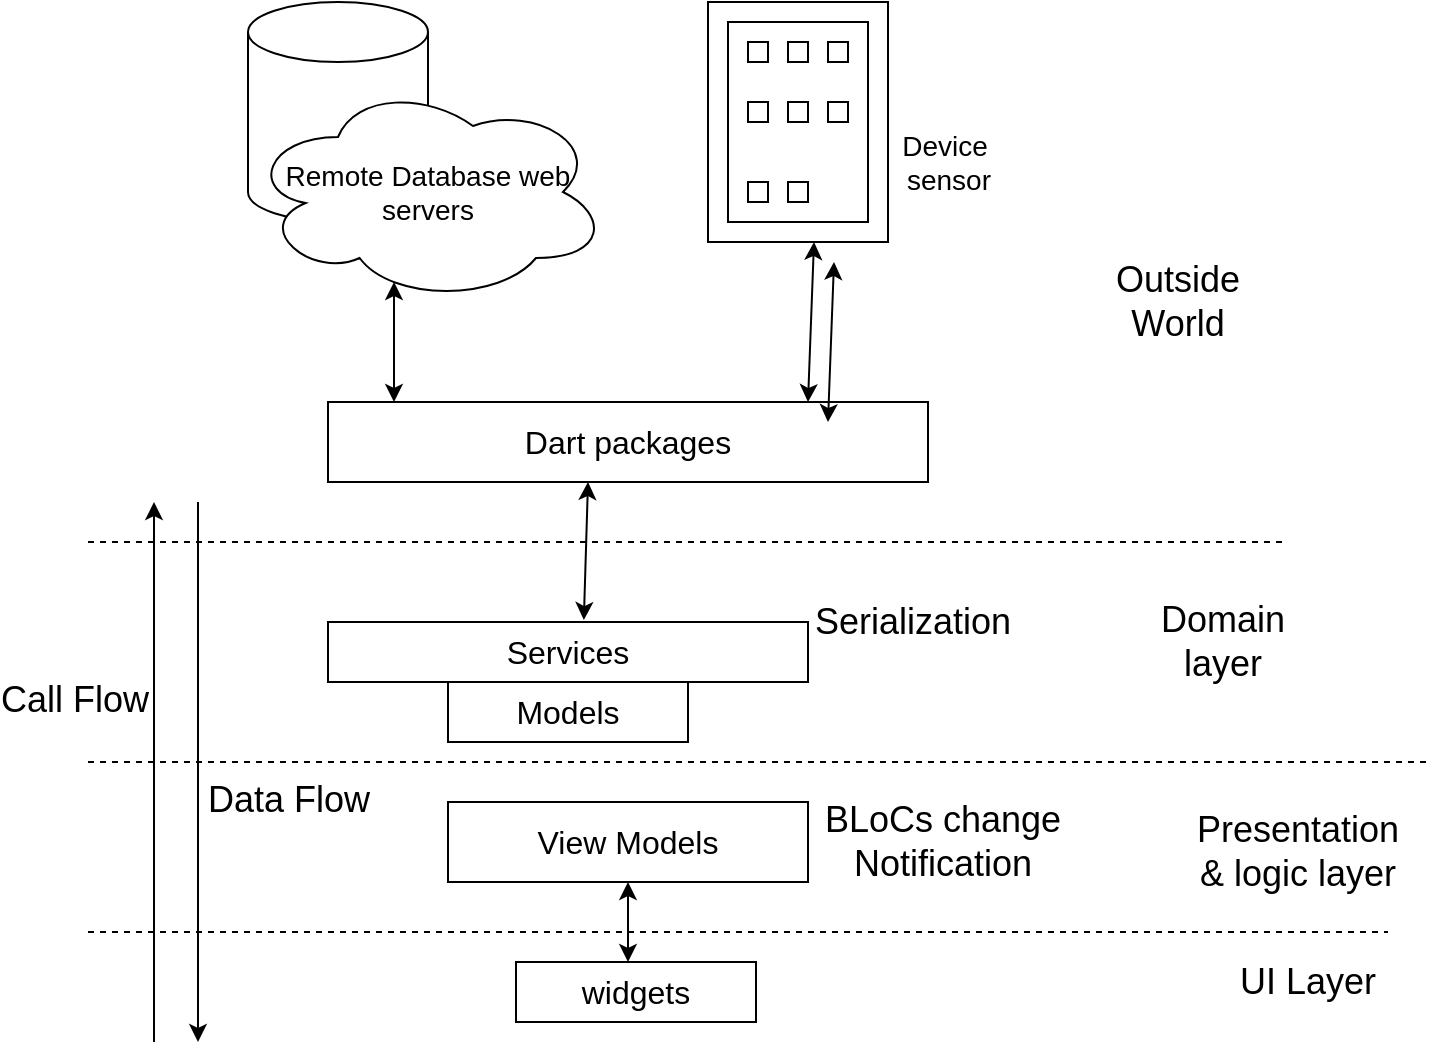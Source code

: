 <mxfile version="13.9.9" type="device"><diagram id="EWKWXcnqWGPa0rFM1Aor" name="Page-1"><mxGraphModel dx="1702" dy="494" grid="1" gridSize="10" guides="1" tooltips="1" connect="1" arrows="1" fold="1" page="1" pageScale="1" pageWidth="850" pageHeight="1100" math="0" shadow="0"><root><mxCell id="0"/><mxCell id="1" parent="0"/><mxCell id="Hp6055zlUjSRRYnvCdKF-1" value="" style="shape=cylinder3;whiteSpace=wrap;html=1;boundedLbl=1;backgroundOutline=1;size=15;" vertex="1" parent="1"><mxGeometry x="120" y="40" width="90" height="110" as="geometry"/></mxCell><mxCell id="Hp6055zlUjSRRYnvCdKF-2" value="&lt;font style=&quot;font-size: 14px&quot;&gt;Remote Database web servers&lt;/font&gt;" style="ellipse;shape=cloud;whiteSpace=wrap;html=1;" vertex="1" parent="1"><mxGeometry x="120" y="80" width="180" height="110" as="geometry"/></mxCell><mxCell id="Hp6055zlUjSRRYnvCdKF-5" value="" style="rounded=0;whiteSpace=wrap;html=1;" vertex="1" parent="1"><mxGeometry x="350" y="40" width="90" height="120" as="geometry"/></mxCell><mxCell id="Hp6055zlUjSRRYnvCdKF-6" value="" style="rounded=0;whiteSpace=wrap;html=1;" vertex="1" parent="1"><mxGeometry x="360" y="50" width="70" height="100" as="geometry"/></mxCell><mxCell id="Hp6055zlUjSRRYnvCdKF-7" value="" style="rounded=0;whiteSpace=wrap;html=1;" vertex="1" parent="1"><mxGeometry x="370" y="60" width="10" height="10" as="geometry"/></mxCell><mxCell id="Hp6055zlUjSRRYnvCdKF-14" value="" style="rounded=0;whiteSpace=wrap;html=1;" vertex="1" parent="1"><mxGeometry x="390" y="60" width="10" height="10" as="geometry"/></mxCell><mxCell id="Hp6055zlUjSRRYnvCdKF-15" value="" style="rounded=0;whiteSpace=wrap;html=1;" vertex="1" parent="1"><mxGeometry x="410" y="60" width="10" height="10" as="geometry"/></mxCell><mxCell id="Hp6055zlUjSRRYnvCdKF-16" value="" style="rounded=0;whiteSpace=wrap;html=1;" vertex="1" parent="1"><mxGeometry x="370" y="90" width="10" height="10" as="geometry"/></mxCell><mxCell id="Hp6055zlUjSRRYnvCdKF-17" value="" style="rounded=0;whiteSpace=wrap;html=1;" vertex="1" parent="1"><mxGeometry x="390" y="90" width="10" height="10" as="geometry"/></mxCell><mxCell id="Hp6055zlUjSRRYnvCdKF-18" value="" style="rounded=0;whiteSpace=wrap;html=1;" vertex="1" parent="1"><mxGeometry x="410" y="90" width="10" height="10" as="geometry"/></mxCell><mxCell id="Hp6055zlUjSRRYnvCdKF-19" value="" style="rounded=0;whiteSpace=wrap;html=1;" vertex="1" parent="1"><mxGeometry x="370" y="130" width="10" height="10" as="geometry"/></mxCell><mxCell id="Hp6055zlUjSRRYnvCdKF-20" value="" style="rounded=0;whiteSpace=wrap;html=1;" vertex="1" parent="1"><mxGeometry x="390" y="130" width="10" height="10" as="geometry"/></mxCell><mxCell id="Hp6055zlUjSRRYnvCdKF-21" value="&lt;font style=&quot;font-size: 14px&quot;&gt;Device&amp;nbsp;&lt;br&gt;sensor&lt;/font&gt;" style="text;html=1;align=center;verticalAlign=middle;resizable=0;points=[];autosize=1;" vertex="1" parent="1"><mxGeometry x="440" y="100" width="60" height="40" as="geometry"/></mxCell><mxCell id="Hp6055zlUjSRRYnvCdKF-22" value="&lt;font size=&quot;3&quot;&gt;Dart packages&lt;/font&gt;" style="rounded=0;whiteSpace=wrap;html=1;" vertex="1" parent="1"><mxGeometry x="160" y="240" width="300" height="40" as="geometry"/></mxCell><mxCell id="Hp6055zlUjSRRYnvCdKF-23" value="" style="endArrow=none;dashed=1;html=1;" edge="1" parent="1"><mxGeometry width="50" height="50" relative="1" as="geometry"><mxPoint x="40" y="310" as="sourcePoint"/><mxPoint x="640" y="310" as="targetPoint"/></mxGeometry></mxCell><mxCell id="Hp6055zlUjSRRYnvCdKF-24" value="" style="endArrow=classic;startArrow=classic;html=1;" edge="1" parent="1"><mxGeometry width="50" height="50" relative="1" as="geometry"><mxPoint x="400" y="240" as="sourcePoint"/><mxPoint x="403" y="160" as="targetPoint"/></mxGeometry></mxCell><mxCell id="Hp6055zlUjSRRYnvCdKF-25" value="" style="endArrow=classic;startArrow=classic;html=1;" edge="1" parent="1"><mxGeometry width="50" height="50" relative="1" as="geometry"><mxPoint x="410" y="250" as="sourcePoint"/><mxPoint x="413" y="170" as="targetPoint"/></mxGeometry></mxCell><mxCell id="Hp6055zlUjSRRYnvCdKF-26" value="" style="endArrow=classic;startArrow=classic;html=1;" edge="1" parent="1"><mxGeometry width="50" height="50" relative="1" as="geometry"><mxPoint x="193" y="240" as="sourcePoint"/><mxPoint x="193" y="180" as="targetPoint"/></mxGeometry></mxCell><mxCell id="Hp6055zlUjSRRYnvCdKF-27" value="&lt;font size=&quot;3&quot;&gt;Services&lt;/font&gt;" style="rounded=0;whiteSpace=wrap;html=1;" vertex="1" parent="1"><mxGeometry x="160" y="350" width="240" height="30" as="geometry"/></mxCell><mxCell id="Hp6055zlUjSRRYnvCdKF-28" value="&lt;font size=&quot;3&quot;&gt;Models&lt;/font&gt;" style="rounded=0;whiteSpace=wrap;html=1;" vertex="1" parent="1"><mxGeometry x="220" y="380" width="120" height="30" as="geometry"/></mxCell><mxCell id="Hp6055zlUjSRRYnvCdKF-29" value="" style="endArrow=none;dashed=1;html=1;" edge="1" parent="1"><mxGeometry width="50" height="50" relative="1" as="geometry"><mxPoint x="40" y="420" as="sourcePoint"/><mxPoint x="710" y="420" as="targetPoint"/></mxGeometry></mxCell><mxCell id="Hp6055zlUjSRRYnvCdKF-30" value="&lt;font style=&quot;font-size: 18px&quot;&gt;Outside World&lt;/font&gt;" style="text;html=1;strokeColor=none;fillColor=none;align=center;verticalAlign=middle;whiteSpace=wrap;rounded=0;" vertex="1" parent="1"><mxGeometry x="540" y="170" width="90" height="40" as="geometry"/></mxCell><mxCell id="Hp6055zlUjSRRYnvCdKF-31" value="&lt;font style=&quot;font-size: 18px&quot;&gt;Serialization&lt;/font&gt;" style="text;html=1;strokeColor=none;fillColor=none;align=center;verticalAlign=middle;whiteSpace=wrap;rounded=0;" vertex="1" parent="1"><mxGeometry x="405" y="340" width="95" height="20" as="geometry"/></mxCell><mxCell id="Hp6055zlUjSRRYnvCdKF-32" value="" style="endArrow=classic;startArrow=classic;html=1;exitX=0.533;exitY=-0.033;exitDx=0;exitDy=0;exitPerimeter=0;" edge="1" parent="1" source="Hp6055zlUjSRRYnvCdKF-27"><mxGeometry width="50" height="50" relative="1" as="geometry"><mxPoint x="400" y="340" as="sourcePoint"/><mxPoint x="290" y="280" as="targetPoint"/></mxGeometry></mxCell><mxCell id="Hp6055zlUjSRRYnvCdKF-33" value="&lt;font style=&quot;font-size: 18px&quot;&gt;Domain layer&lt;/font&gt;" style="text;html=1;strokeColor=none;fillColor=none;align=center;verticalAlign=middle;whiteSpace=wrap;rounded=0;" vertex="1" parent="1"><mxGeometry x="565" y="340" width="85" height="40" as="geometry"/></mxCell><mxCell id="Hp6055zlUjSRRYnvCdKF-35" value="&lt;font size=&quot;3&quot;&gt;View Models&lt;/font&gt;" style="rounded=0;whiteSpace=wrap;html=1;" vertex="1" parent="1"><mxGeometry x="220" y="440" width="180" height="40" as="geometry"/></mxCell><mxCell id="Hp6055zlUjSRRYnvCdKF-36" value="&lt;font style=&quot;font-size: 18px&quot;&gt;BLoCs change Notification&lt;/font&gt;" style="text;html=1;strokeColor=none;fillColor=none;align=center;verticalAlign=middle;whiteSpace=wrap;rounded=0;" vertex="1" parent="1"><mxGeometry x="405" y="440" width="125" height="40" as="geometry"/></mxCell><mxCell id="Hp6055zlUjSRRYnvCdKF-37" value="&lt;font style=&quot;font-size: 18px&quot;&gt;Presentation &amp;amp; logic layer&lt;/font&gt;" style="text;html=1;strokeColor=none;fillColor=none;align=center;verticalAlign=middle;whiteSpace=wrap;rounded=0;" vertex="1" parent="1"><mxGeometry x="590" y="450" width="110" height="30" as="geometry"/></mxCell><mxCell id="Hp6055zlUjSRRYnvCdKF-38" value="" style="endArrow=none;dashed=1;html=1;" edge="1" parent="1"><mxGeometry width="50" height="50" relative="1" as="geometry"><mxPoint x="40" y="505" as="sourcePoint"/><mxPoint x="690" y="505" as="targetPoint"/></mxGeometry></mxCell><mxCell id="Hp6055zlUjSRRYnvCdKF-40" value="&lt;font size=&quot;3&quot;&gt;widgets&lt;/font&gt;" style="rounded=0;whiteSpace=wrap;html=1;" vertex="1" parent="1"><mxGeometry x="254" y="520" width="120" height="30" as="geometry"/></mxCell><mxCell id="Hp6055zlUjSRRYnvCdKF-41" value="" style="endArrow=classic;startArrow=classic;html=1;entryX=0.5;entryY=1;entryDx=0;entryDy=0;" edge="1" parent="1" target="Hp6055zlUjSRRYnvCdKF-35"><mxGeometry width="50" height="50" relative="1" as="geometry"><mxPoint x="310" y="520" as="sourcePoint"/><mxPoint x="360" y="470" as="targetPoint"/></mxGeometry></mxCell><mxCell id="Hp6055zlUjSRRYnvCdKF-42" value="&lt;font style=&quot;font-size: 18px&quot;&gt;UI Layer&lt;/font&gt;" style="text;html=1;strokeColor=none;fillColor=none;align=center;verticalAlign=middle;whiteSpace=wrap;rounded=0;" vertex="1" parent="1"><mxGeometry x="610" y="520" width="80" height="20" as="geometry"/></mxCell><mxCell id="Hp6055zlUjSRRYnvCdKF-43" value="" style="endArrow=classic;html=1;" edge="1" parent="1"><mxGeometry width="50" height="50" relative="1" as="geometry"><mxPoint x="95" y="290" as="sourcePoint"/><mxPoint x="95" y="560" as="targetPoint"/></mxGeometry></mxCell><mxCell id="Hp6055zlUjSRRYnvCdKF-47" value="&lt;font style=&quot;font-size: 18px&quot;&gt;Data Flow&lt;/font&gt;" style="edgeLabel;html=1;align=center;verticalAlign=middle;resizable=0;points=[];" vertex="1" connectable="0" parent="Hp6055zlUjSRRYnvCdKF-43"><mxGeometry x="0.1" relative="1" as="geometry"><mxPoint x="45" as="offset"/></mxGeometry></mxCell><mxCell id="Hp6055zlUjSRRYnvCdKF-44" value="" style="endArrow=classic;html=1;" edge="1" parent="1"><mxGeometry width="50" height="50" relative="1" as="geometry"><mxPoint x="73" y="560" as="sourcePoint"/><mxPoint x="73" y="290" as="targetPoint"/></mxGeometry></mxCell><mxCell id="Hp6055zlUjSRRYnvCdKF-46" value="&lt;font style=&quot;font-size: 18px&quot;&gt;Call Flow&lt;/font&gt;" style="edgeLabel;html=1;align=center;verticalAlign=middle;resizable=0;points=[];rotation=0;" vertex="1" connectable="0" parent="Hp6055zlUjSRRYnvCdKF-44"><mxGeometry x="0.272" y="-1" relative="1" as="geometry"><mxPoint x="-41" as="offset"/></mxGeometry></mxCell></root></mxGraphModel></diagram></mxfile>